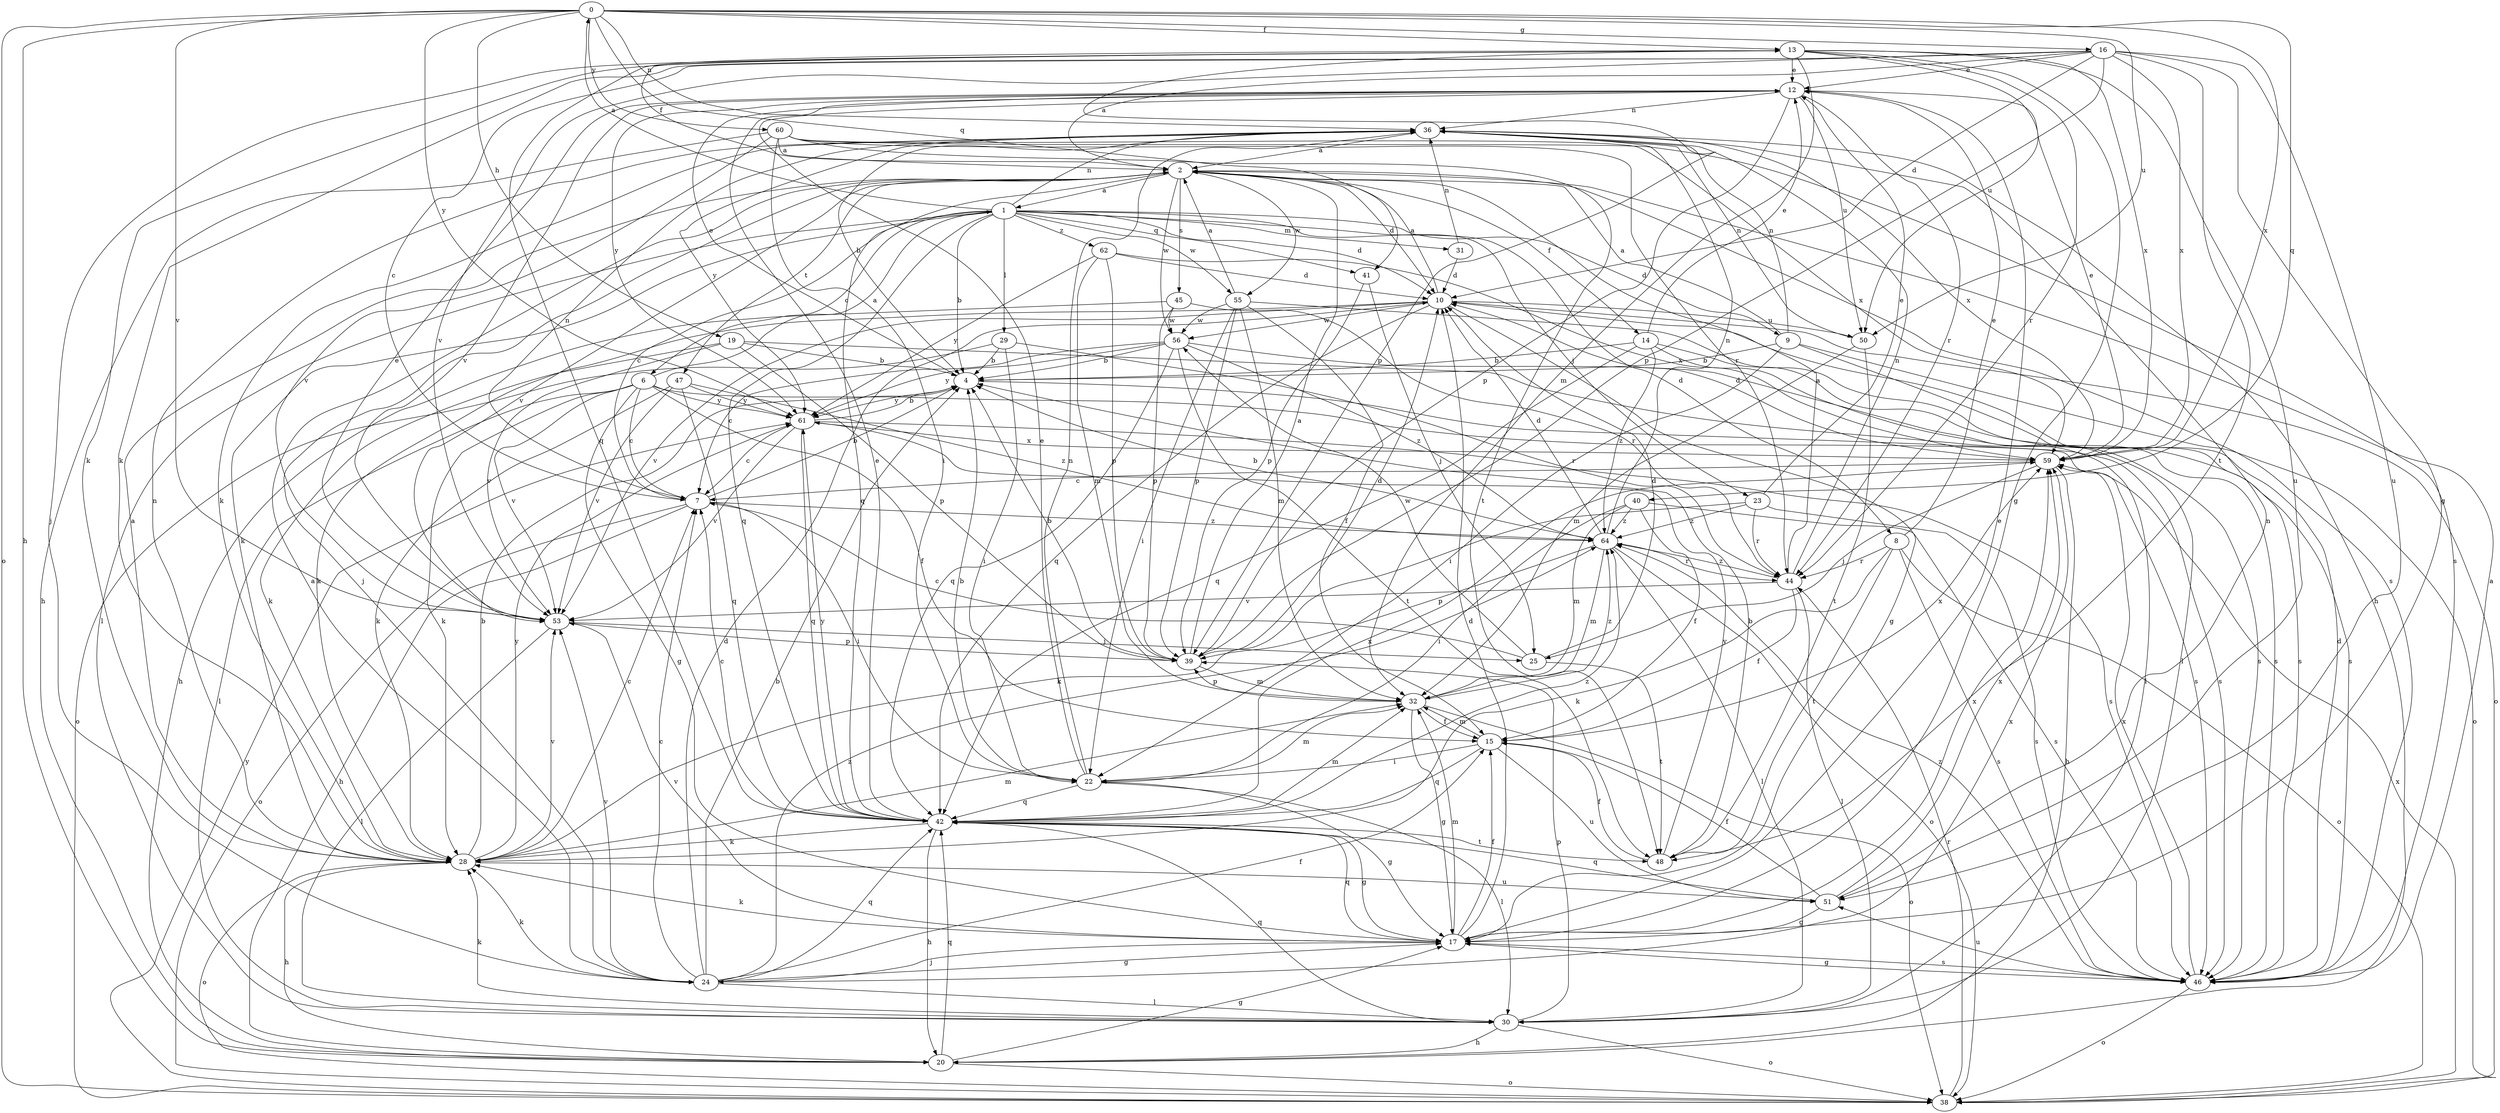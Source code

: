 strict digraph  {
0;
1;
2;
4;
6;
7;
8;
9;
10;
12;
13;
14;
15;
16;
17;
19;
20;
22;
23;
24;
25;
28;
29;
30;
31;
32;
36;
38;
39;
40;
41;
42;
44;
45;
46;
47;
48;
50;
51;
53;
55;
56;
59;
60;
61;
62;
64;
0 -> 13  [label=f];
0 -> 16  [label=g];
0 -> 19  [label=h];
0 -> 20  [label=h];
0 -> 36  [label=n];
0 -> 38  [label=o];
0 -> 40  [label=q];
0 -> 41  [label=q];
0 -> 50  [label=u];
0 -> 53  [label=v];
0 -> 59  [label=x];
0 -> 60  [label=y];
0 -> 61  [label=y];
1 -> 0  [label=a];
1 -> 4  [label=b];
1 -> 6  [label=c];
1 -> 7  [label=c];
1 -> 8  [label=d];
1 -> 9  [label=d];
1 -> 10  [label=d];
1 -> 23  [label=j];
1 -> 28  [label=k];
1 -> 29  [label=l];
1 -> 30  [label=l];
1 -> 31  [label=m];
1 -> 36  [label=n];
1 -> 41  [label=q];
1 -> 42  [label=q];
1 -> 55  [label=w];
1 -> 62  [label=z];
2 -> 1  [label=a];
2 -> 10  [label=d];
2 -> 13  [label=f];
2 -> 14  [label=f];
2 -> 24  [label=j];
2 -> 42  [label=q];
2 -> 45  [label=s];
2 -> 46  [label=s];
2 -> 47  [label=t];
2 -> 53  [label=v];
2 -> 55  [label=w];
2 -> 56  [label=w];
4 -> 12  [label=e];
4 -> 46  [label=s];
4 -> 61  [label=y];
6 -> 1  [label=a];
6 -> 7  [label=c];
6 -> 15  [label=f];
6 -> 17  [label=g];
6 -> 28  [label=k];
6 -> 30  [label=l];
6 -> 46  [label=s];
6 -> 53  [label=v];
6 -> 61  [label=y];
7 -> 4  [label=b];
7 -> 20  [label=h];
7 -> 22  [label=i];
7 -> 36  [label=n];
7 -> 38  [label=o];
7 -> 64  [label=z];
8 -> 12  [label=e];
8 -> 28  [label=k];
8 -> 38  [label=o];
8 -> 44  [label=r];
8 -> 46  [label=s];
8 -> 48  [label=t];
9 -> 2  [label=a];
9 -> 4  [label=b];
9 -> 22  [label=i];
9 -> 36  [label=n];
9 -> 38  [label=o];
9 -> 46  [label=s];
10 -> 2  [label=a];
10 -> 17  [label=g];
10 -> 28  [label=k];
10 -> 38  [label=o];
10 -> 42  [label=q];
10 -> 50  [label=u];
10 -> 53  [label=v];
10 -> 56  [label=w];
12 -> 36  [label=n];
12 -> 39  [label=p];
12 -> 44  [label=r];
12 -> 50  [label=u];
12 -> 53  [label=v];
12 -> 61  [label=y];
13 -> 12  [label=e];
13 -> 17  [label=g];
13 -> 24  [label=j];
13 -> 28  [label=k];
13 -> 32  [label=m];
13 -> 39  [label=p];
13 -> 42  [label=q];
13 -> 44  [label=r];
13 -> 50  [label=u];
13 -> 51  [label=u];
13 -> 59  [label=x];
14 -> 4  [label=b];
14 -> 12  [label=e];
14 -> 30  [label=l];
14 -> 42  [label=q];
14 -> 46  [label=s];
14 -> 64  [label=z];
15 -> 22  [label=i];
15 -> 32  [label=m];
15 -> 42  [label=q];
15 -> 51  [label=u];
15 -> 59  [label=x];
16 -> 2  [label=a];
16 -> 7  [label=c];
16 -> 10  [label=d];
16 -> 12  [label=e];
16 -> 17  [label=g];
16 -> 28  [label=k];
16 -> 39  [label=p];
16 -> 48  [label=t];
16 -> 51  [label=u];
16 -> 53  [label=v];
16 -> 59  [label=x];
17 -> 10  [label=d];
17 -> 12  [label=e];
17 -> 15  [label=f];
17 -> 24  [label=j];
17 -> 28  [label=k];
17 -> 32  [label=m];
17 -> 42  [label=q];
17 -> 46  [label=s];
17 -> 53  [label=v];
17 -> 59  [label=x];
19 -> 4  [label=b];
19 -> 28  [label=k];
19 -> 39  [label=p];
19 -> 46  [label=s];
19 -> 53  [label=v];
20 -> 17  [label=g];
20 -> 38  [label=o];
20 -> 42  [label=q];
22 -> 4  [label=b];
22 -> 12  [label=e];
22 -> 17  [label=g];
22 -> 30  [label=l];
22 -> 32  [label=m];
22 -> 36  [label=n];
22 -> 42  [label=q];
23 -> 12  [label=e];
23 -> 28  [label=k];
23 -> 44  [label=r];
23 -> 46  [label=s];
23 -> 64  [label=z];
24 -> 2  [label=a];
24 -> 4  [label=b];
24 -> 7  [label=c];
24 -> 10  [label=d];
24 -> 15  [label=f];
24 -> 17  [label=g];
24 -> 28  [label=k];
24 -> 30  [label=l];
24 -> 42  [label=q];
24 -> 53  [label=v];
24 -> 59  [label=x];
24 -> 64  [label=z];
25 -> 7  [label=c];
25 -> 10  [label=d];
25 -> 48  [label=t];
25 -> 56  [label=w];
28 -> 2  [label=a];
28 -> 4  [label=b];
28 -> 7  [label=c];
28 -> 20  [label=h];
28 -> 32  [label=m];
28 -> 36  [label=n];
28 -> 38  [label=o];
28 -> 51  [label=u];
28 -> 53  [label=v];
28 -> 61  [label=y];
29 -> 4  [label=b];
29 -> 22  [label=i];
29 -> 38  [label=o];
29 -> 44  [label=r];
30 -> 20  [label=h];
30 -> 28  [label=k];
30 -> 38  [label=o];
30 -> 39  [label=p];
30 -> 42  [label=q];
31 -> 10  [label=d];
31 -> 36  [label=n];
32 -> 15  [label=f];
32 -> 17  [label=g];
32 -> 38  [label=o];
32 -> 39  [label=p];
32 -> 64  [label=z];
36 -> 2  [label=a];
36 -> 4  [label=b];
36 -> 20  [label=h];
36 -> 28  [label=k];
36 -> 59  [label=x];
36 -> 61  [label=y];
38 -> 44  [label=r];
38 -> 59  [label=x];
38 -> 61  [label=y];
39 -> 2  [label=a];
39 -> 4  [label=b];
39 -> 10  [label=d];
39 -> 32  [label=m];
40 -> 15  [label=f];
40 -> 22  [label=i];
40 -> 32  [label=m];
40 -> 46  [label=s];
40 -> 64  [label=z];
41 -> 25  [label=j];
41 -> 39  [label=p];
42 -> 7  [label=c];
42 -> 12  [label=e];
42 -> 17  [label=g];
42 -> 20  [label=h];
42 -> 28  [label=k];
42 -> 32  [label=m];
42 -> 48  [label=t];
42 -> 59  [label=x];
42 -> 61  [label=y];
42 -> 64  [label=z];
44 -> 2  [label=a];
44 -> 15  [label=f];
44 -> 30  [label=l];
44 -> 36  [label=n];
44 -> 53  [label=v];
44 -> 64  [label=z];
45 -> 20  [label=h];
45 -> 39  [label=p];
45 -> 44  [label=r];
45 -> 56  [label=w];
46 -> 2  [label=a];
46 -> 10  [label=d];
46 -> 17  [label=g];
46 -> 38  [label=o];
46 -> 51  [label=u];
46 -> 59  [label=x];
46 -> 64  [label=z];
47 -> 28  [label=k];
47 -> 42  [label=q];
47 -> 53  [label=v];
47 -> 61  [label=y];
47 -> 64  [label=z];
48 -> 4  [label=b];
48 -> 15  [label=f];
48 -> 61  [label=y];
50 -> 32  [label=m];
50 -> 36  [label=n];
50 -> 48  [label=t];
51 -> 15  [label=f];
51 -> 17  [label=g];
51 -> 36  [label=n];
51 -> 42  [label=q];
51 -> 59  [label=x];
53 -> 12  [label=e];
53 -> 25  [label=j];
53 -> 30  [label=l];
53 -> 39  [label=p];
55 -> 2  [label=a];
55 -> 15  [label=f];
55 -> 22  [label=i];
55 -> 30  [label=l];
55 -> 32  [label=m];
55 -> 39  [label=p];
55 -> 56  [label=w];
56 -> 4  [label=b];
56 -> 7  [label=c];
56 -> 42  [label=q];
56 -> 46  [label=s];
56 -> 48  [label=t];
56 -> 61  [label=y];
56 -> 64  [label=z];
59 -> 7  [label=c];
59 -> 10  [label=d];
59 -> 12  [label=e];
59 -> 20  [label=h];
59 -> 25  [label=j];
60 -> 2  [label=a];
60 -> 20  [label=h];
60 -> 22  [label=i];
60 -> 44  [label=r];
60 -> 46  [label=s];
60 -> 48  [label=t];
60 -> 53  [label=v];
60 -> 59  [label=x];
61 -> 4  [label=b];
61 -> 7  [label=c];
61 -> 42  [label=q];
61 -> 46  [label=s];
61 -> 53  [label=v];
61 -> 59  [label=x];
62 -> 10  [label=d];
62 -> 32  [label=m];
62 -> 39  [label=p];
62 -> 59  [label=x];
62 -> 61  [label=y];
64 -> 4  [label=b];
64 -> 10  [label=d];
64 -> 30  [label=l];
64 -> 32  [label=m];
64 -> 36  [label=n];
64 -> 38  [label=o];
64 -> 39  [label=p];
64 -> 44  [label=r];
}
